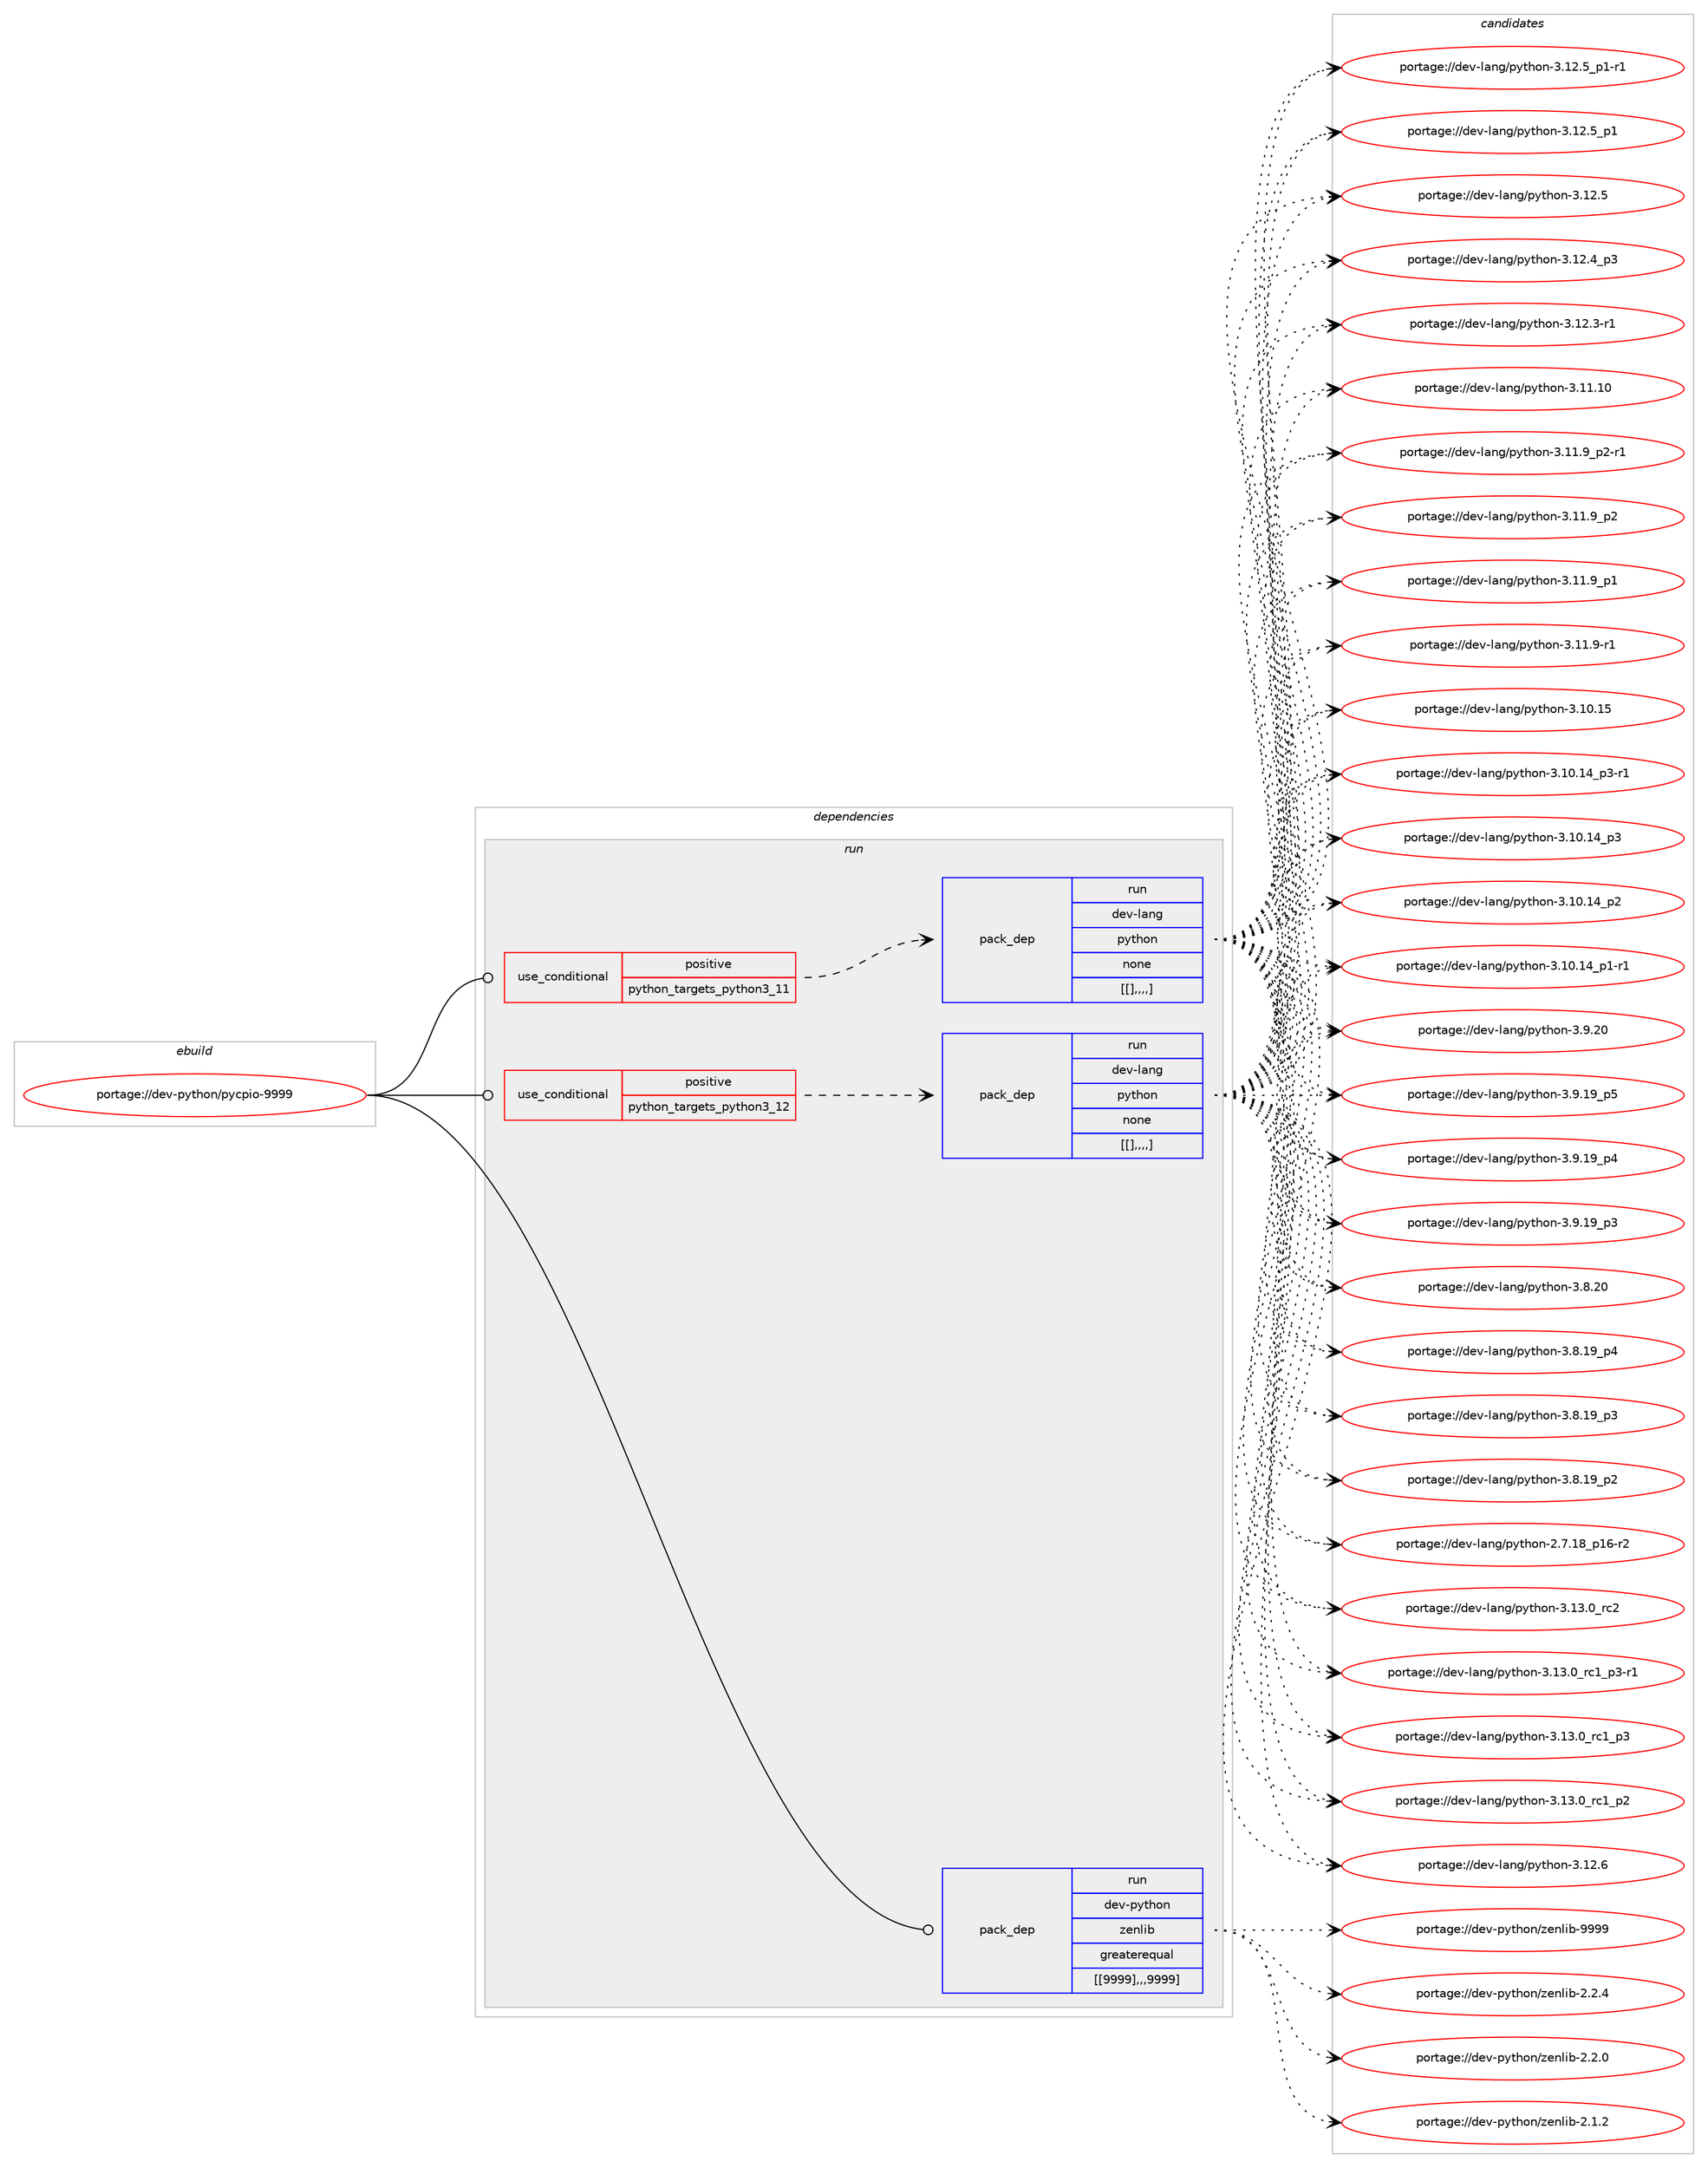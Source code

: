 digraph prolog {

# *************
# Graph options
# *************

newrank=true;
concentrate=true;
compound=true;
graph [rankdir=LR,fontname=Helvetica,fontsize=10,ranksep=1.5];#, ranksep=2.5, nodesep=0.2];
edge  [arrowhead=vee];
node  [fontname=Helvetica,fontsize=10];

# **********
# The ebuild
# **********

subgraph cluster_leftcol {
color=gray;
label=<<i>ebuild</i>>;
id [label="portage://dev-python/pycpio-9999", color=red, width=4, href="../dev-python/pycpio-9999.svg"];
}

# ****************
# The dependencies
# ****************

subgraph cluster_midcol {
color=gray;
label=<<i>dependencies</i>>;
subgraph cluster_compile {
fillcolor="#eeeeee";
style=filled;
label=<<i>compile</i>>;
}
subgraph cluster_compileandrun {
fillcolor="#eeeeee";
style=filled;
label=<<i>compile and run</i>>;
}
subgraph cluster_run {
fillcolor="#eeeeee";
style=filled;
label=<<i>run</i>>;
subgraph cond37500 {
dependency157536 [label=<<TABLE BORDER="0" CELLBORDER="1" CELLSPACING="0" CELLPADDING="4"><TR><TD ROWSPAN="3" CELLPADDING="10">use_conditional</TD></TR><TR><TD>positive</TD></TR><TR><TD>python_targets_python3_11</TD></TR></TABLE>>, shape=none, color=red];
subgraph pack118816 {
dependency157537 [label=<<TABLE BORDER="0" CELLBORDER="1" CELLSPACING="0" CELLPADDING="4" WIDTH="220"><TR><TD ROWSPAN="6" CELLPADDING="30">pack_dep</TD></TR><TR><TD WIDTH="110">run</TD></TR><TR><TD>dev-lang</TD></TR><TR><TD>python</TD></TR><TR><TD>none</TD></TR><TR><TD>[[],,,,]</TD></TR></TABLE>>, shape=none, color=blue];
}
dependency157536:e -> dependency157537:w [weight=20,style="dashed",arrowhead="vee"];
}
id:e -> dependency157536:w [weight=20,style="solid",arrowhead="odot"];
subgraph cond37501 {
dependency157538 [label=<<TABLE BORDER="0" CELLBORDER="1" CELLSPACING="0" CELLPADDING="4"><TR><TD ROWSPAN="3" CELLPADDING="10">use_conditional</TD></TR><TR><TD>positive</TD></TR><TR><TD>python_targets_python3_12</TD></TR></TABLE>>, shape=none, color=red];
subgraph pack118817 {
dependency157539 [label=<<TABLE BORDER="0" CELLBORDER="1" CELLSPACING="0" CELLPADDING="4" WIDTH="220"><TR><TD ROWSPAN="6" CELLPADDING="30">pack_dep</TD></TR><TR><TD WIDTH="110">run</TD></TR><TR><TD>dev-lang</TD></TR><TR><TD>python</TD></TR><TR><TD>none</TD></TR><TR><TD>[[],,,,]</TD></TR></TABLE>>, shape=none, color=blue];
}
dependency157538:e -> dependency157539:w [weight=20,style="dashed",arrowhead="vee"];
}
id:e -> dependency157538:w [weight=20,style="solid",arrowhead="odot"];
subgraph pack118818 {
dependency157540 [label=<<TABLE BORDER="0" CELLBORDER="1" CELLSPACING="0" CELLPADDING="4" WIDTH="220"><TR><TD ROWSPAN="6" CELLPADDING="30">pack_dep</TD></TR><TR><TD WIDTH="110">run</TD></TR><TR><TD>dev-python</TD></TR><TR><TD>zenlib</TD></TR><TR><TD>greaterequal</TD></TR><TR><TD>[[9999],,,9999]</TD></TR></TABLE>>, shape=none, color=blue];
}
id:e -> dependency157540:w [weight=20,style="solid",arrowhead="odot"];
}
}

# **************
# The candidates
# **************

subgraph cluster_choices {
rank=same;
color=gray;
label=<<i>candidates</i>>;

subgraph choice118816 {
color=black;
nodesep=1;
choice10010111845108971101034711212111610411111045514649514648951149950 [label="portage://dev-lang/python-3.13.0_rc2", color=red, width=4,href="../dev-lang/python-3.13.0_rc2.svg"];
choice1001011184510897110103471121211161041111104551464951464895114994995112514511449 [label="portage://dev-lang/python-3.13.0_rc1_p3-r1", color=red, width=4,href="../dev-lang/python-3.13.0_rc1_p3-r1.svg"];
choice100101118451089711010347112121116104111110455146495146489511499499511251 [label="portage://dev-lang/python-3.13.0_rc1_p3", color=red, width=4,href="../dev-lang/python-3.13.0_rc1_p3.svg"];
choice100101118451089711010347112121116104111110455146495146489511499499511250 [label="portage://dev-lang/python-3.13.0_rc1_p2", color=red, width=4,href="../dev-lang/python-3.13.0_rc1_p2.svg"];
choice10010111845108971101034711212111610411111045514649504654 [label="portage://dev-lang/python-3.12.6", color=red, width=4,href="../dev-lang/python-3.12.6.svg"];
choice1001011184510897110103471121211161041111104551464950465395112494511449 [label="portage://dev-lang/python-3.12.5_p1-r1", color=red, width=4,href="../dev-lang/python-3.12.5_p1-r1.svg"];
choice100101118451089711010347112121116104111110455146495046539511249 [label="portage://dev-lang/python-3.12.5_p1", color=red, width=4,href="../dev-lang/python-3.12.5_p1.svg"];
choice10010111845108971101034711212111610411111045514649504653 [label="portage://dev-lang/python-3.12.5", color=red, width=4,href="../dev-lang/python-3.12.5.svg"];
choice100101118451089711010347112121116104111110455146495046529511251 [label="portage://dev-lang/python-3.12.4_p3", color=red, width=4,href="../dev-lang/python-3.12.4_p3.svg"];
choice100101118451089711010347112121116104111110455146495046514511449 [label="portage://dev-lang/python-3.12.3-r1", color=red, width=4,href="../dev-lang/python-3.12.3-r1.svg"];
choice1001011184510897110103471121211161041111104551464949464948 [label="portage://dev-lang/python-3.11.10", color=red, width=4,href="../dev-lang/python-3.11.10.svg"];
choice1001011184510897110103471121211161041111104551464949465795112504511449 [label="portage://dev-lang/python-3.11.9_p2-r1", color=red, width=4,href="../dev-lang/python-3.11.9_p2-r1.svg"];
choice100101118451089711010347112121116104111110455146494946579511250 [label="portage://dev-lang/python-3.11.9_p2", color=red, width=4,href="../dev-lang/python-3.11.9_p2.svg"];
choice100101118451089711010347112121116104111110455146494946579511249 [label="portage://dev-lang/python-3.11.9_p1", color=red, width=4,href="../dev-lang/python-3.11.9_p1.svg"];
choice100101118451089711010347112121116104111110455146494946574511449 [label="portage://dev-lang/python-3.11.9-r1", color=red, width=4,href="../dev-lang/python-3.11.9-r1.svg"];
choice1001011184510897110103471121211161041111104551464948464953 [label="portage://dev-lang/python-3.10.15", color=red, width=4,href="../dev-lang/python-3.10.15.svg"];
choice100101118451089711010347112121116104111110455146494846495295112514511449 [label="portage://dev-lang/python-3.10.14_p3-r1", color=red, width=4,href="../dev-lang/python-3.10.14_p3-r1.svg"];
choice10010111845108971101034711212111610411111045514649484649529511251 [label="portage://dev-lang/python-3.10.14_p3", color=red, width=4,href="../dev-lang/python-3.10.14_p3.svg"];
choice10010111845108971101034711212111610411111045514649484649529511250 [label="portage://dev-lang/python-3.10.14_p2", color=red, width=4,href="../dev-lang/python-3.10.14_p2.svg"];
choice100101118451089711010347112121116104111110455146494846495295112494511449 [label="portage://dev-lang/python-3.10.14_p1-r1", color=red, width=4,href="../dev-lang/python-3.10.14_p1-r1.svg"];
choice10010111845108971101034711212111610411111045514657465048 [label="portage://dev-lang/python-3.9.20", color=red, width=4,href="../dev-lang/python-3.9.20.svg"];
choice100101118451089711010347112121116104111110455146574649579511253 [label="portage://dev-lang/python-3.9.19_p5", color=red, width=4,href="../dev-lang/python-3.9.19_p5.svg"];
choice100101118451089711010347112121116104111110455146574649579511252 [label="portage://dev-lang/python-3.9.19_p4", color=red, width=4,href="../dev-lang/python-3.9.19_p4.svg"];
choice100101118451089711010347112121116104111110455146574649579511251 [label="portage://dev-lang/python-3.9.19_p3", color=red, width=4,href="../dev-lang/python-3.9.19_p3.svg"];
choice10010111845108971101034711212111610411111045514656465048 [label="portage://dev-lang/python-3.8.20", color=red, width=4,href="../dev-lang/python-3.8.20.svg"];
choice100101118451089711010347112121116104111110455146564649579511252 [label="portage://dev-lang/python-3.8.19_p4", color=red, width=4,href="../dev-lang/python-3.8.19_p4.svg"];
choice100101118451089711010347112121116104111110455146564649579511251 [label="portage://dev-lang/python-3.8.19_p3", color=red, width=4,href="../dev-lang/python-3.8.19_p3.svg"];
choice100101118451089711010347112121116104111110455146564649579511250 [label="portage://dev-lang/python-3.8.19_p2", color=red, width=4,href="../dev-lang/python-3.8.19_p2.svg"];
choice100101118451089711010347112121116104111110455046554649569511249544511450 [label="portage://dev-lang/python-2.7.18_p16-r2", color=red, width=4,href="../dev-lang/python-2.7.18_p16-r2.svg"];
dependency157537:e -> choice10010111845108971101034711212111610411111045514649514648951149950:w [style=dotted,weight="100"];
dependency157537:e -> choice1001011184510897110103471121211161041111104551464951464895114994995112514511449:w [style=dotted,weight="100"];
dependency157537:e -> choice100101118451089711010347112121116104111110455146495146489511499499511251:w [style=dotted,weight="100"];
dependency157537:e -> choice100101118451089711010347112121116104111110455146495146489511499499511250:w [style=dotted,weight="100"];
dependency157537:e -> choice10010111845108971101034711212111610411111045514649504654:w [style=dotted,weight="100"];
dependency157537:e -> choice1001011184510897110103471121211161041111104551464950465395112494511449:w [style=dotted,weight="100"];
dependency157537:e -> choice100101118451089711010347112121116104111110455146495046539511249:w [style=dotted,weight="100"];
dependency157537:e -> choice10010111845108971101034711212111610411111045514649504653:w [style=dotted,weight="100"];
dependency157537:e -> choice100101118451089711010347112121116104111110455146495046529511251:w [style=dotted,weight="100"];
dependency157537:e -> choice100101118451089711010347112121116104111110455146495046514511449:w [style=dotted,weight="100"];
dependency157537:e -> choice1001011184510897110103471121211161041111104551464949464948:w [style=dotted,weight="100"];
dependency157537:e -> choice1001011184510897110103471121211161041111104551464949465795112504511449:w [style=dotted,weight="100"];
dependency157537:e -> choice100101118451089711010347112121116104111110455146494946579511250:w [style=dotted,weight="100"];
dependency157537:e -> choice100101118451089711010347112121116104111110455146494946579511249:w [style=dotted,weight="100"];
dependency157537:e -> choice100101118451089711010347112121116104111110455146494946574511449:w [style=dotted,weight="100"];
dependency157537:e -> choice1001011184510897110103471121211161041111104551464948464953:w [style=dotted,weight="100"];
dependency157537:e -> choice100101118451089711010347112121116104111110455146494846495295112514511449:w [style=dotted,weight="100"];
dependency157537:e -> choice10010111845108971101034711212111610411111045514649484649529511251:w [style=dotted,weight="100"];
dependency157537:e -> choice10010111845108971101034711212111610411111045514649484649529511250:w [style=dotted,weight="100"];
dependency157537:e -> choice100101118451089711010347112121116104111110455146494846495295112494511449:w [style=dotted,weight="100"];
dependency157537:e -> choice10010111845108971101034711212111610411111045514657465048:w [style=dotted,weight="100"];
dependency157537:e -> choice100101118451089711010347112121116104111110455146574649579511253:w [style=dotted,weight="100"];
dependency157537:e -> choice100101118451089711010347112121116104111110455146574649579511252:w [style=dotted,weight="100"];
dependency157537:e -> choice100101118451089711010347112121116104111110455146574649579511251:w [style=dotted,weight="100"];
dependency157537:e -> choice10010111845108971101034711212111610411111045514656465048:w [style=dotted,weight="100"];
dependency157537:e -> choice100101118451089711010347112121116104111110455146564649579511252:w [style=dotted,weight="100"];
dependency157537:e -> choice100101118451089711010347112121116104111110455146564649579511251:w [style=dotted,weight="100"];
dependency157537:e -> choice100101118451089711010347112121116104111110455146564649579511250:w [style=dotted,weight="100"];
dependency157537:e -> choice100101118451089711010347112121116104111110455046554649569511249544511450:w [style=dotted,weight="100"];
}
subgraph choice118817 {
color=black;
nodesep=1;
choice10010111845108971101034711212111610411111045514649514648951149950 [label="portage://dev-lang/python-3.13.0_rc2", color=red, width=4,href="../dev-lang/python-3.13.0_rc2.svg"];
choice1001011184510897110103471121211161041111104551464951464895114994995112514511449 [label="portage://dev-lang/python-3.13.0_rc1_p3-r1", color=red, width=4,href="../dev-lang/python-3.13.0_rc1_p3-r1.svg"];
choice100101118451089711010347112121116104111110455146495146489511499499511251 [label="portage://dev-lang/python-3.13.0_rc1_p3", color=red, width=4,href="../dev-lang/python-3.13.0_rc1_p3.svg"];
choice100101118451089711010347112121116104111110455146495146489511499499511250 [label="portage://dev-lang/python-3.13.0_rc1_p2", color=red, width=4,href="../dev-lang/python-3.13.0_rc1_p2.svg"];
choice10010111845108971101034711212111610411111045514649504654 [label="portage://dev-lang/python-3.12.6", color=red, width=4,href="../dev-lang/python-3.12.6.svg"];
choice1001011184510897110103471121211161041111104551464950465395112494511449 [label="portage://dev-lang/python-3.12.5_p1-r1", color=red, width=4,href="../dev-lang/python-3.12.5_p1-r1.svg"];
choice100101118451089711010347112121116104111110455146495046539511249 [label="portage://dev-lang/python-3.12.5_p1", color=red, width=4,href="../dev-lang/python-3.12.5_p1.svg"];
choice10010111845108971101034711212111610411111045514649504653 [label="portage://dev-lang/python-3.12.5", color=red, width=4,href="../dev-lang/python-3.12.5.svg"];
choice100101118451089711010347112121116104111110455146495046529511251 [label="portage://dev-lang/python-3.12.4_p3", color=red, width=4,href="../dev-lang/python-3.12.4_p3.svg"];
choice100101118451089711010347112121116104111110455146495046514511449 [label="portage://dev-lang/python-3.12.3-r1", color=red, width=4,href="../dev-lang/python-3.12.3-r1.svg"];
choice1001011184510897110103471121211161041111104551464949464948 [label="portage://dev-lang/python-3.11.10", color=red, width=4,href="../dev-lang/python-3.11.10.svg"];
choice1001011184510897110103471121211161041111104551464949465795112504511449 [label="portage://dev-lang/python-3.11.9_p2-r1", color=red, width=4,href="../dev-lang/python-3.11.9_p2-r1.svg"];
choice100101118451089711010347112121116104111110455146494946579511250 [label="portage://dev-lang/python-3.11.9_p2", color=red, width=4,href="../dev-lang/python-3.11.9_p2.svg"];
choice100101118451089711010347112121116104111110455146494946579511249 [label="portage://dev-lang/python-3.11.9_p1", color=red, width=4,href="../dev-lang/python-3.11.9_p1.svg"];
choice100101118451089711010347112121116104111110455146494946574511449 [label="portage://dev-lang/python-3.11.9-r1", color=red, width=4,href="../dev-lang/python-3.11.9-r1.svg"];
choice1001011184510897110103471121211161041111104551464948464953 [label="portage://dev-lang/python-3.10.15", color=red, width=4,href="../dev-lang/python-3.10.15.svg"];
choice100101118451089711010347112121116104111110455146494846495295112514511449 [label="portage://dev-lang/python-3.10.14_p3-r1", color=red, width=4,href="../dev-lang/python-3.10.14_p3-r1.svg"];
choice10010111845108971101034711212111610411111045514649484649529511251 [label="portage://dev-lang/python-3.10.14_p3", color=red, width=4,href="../dev-lang/python-3.10.14_p3.svg"];
choice10010111845108971101034711212111610411111045514649484649529511250 [label="portage://dev-lang/python-3.10.14_p2", color=red, width=4,href="../dev-lang/python-3.10.14_p2.svg"];
choice100101118451089711010347112121116104111110455146494846495295112494511449 [label="portage://dev-lang/python-3.10.14_p1-r1", color=red, width=4,href="../dev-lang/python-3.10.14_p1-r1.svg"];
choice10010111845108971101034711212111610411111045514657465048 [label="portage://dev-lang/python-3.9.20", color=red, width=4,href="../dev-lang/python-3.9.20.svg"];
choice100101118451089711010347112121116104111110455146574649579511253 [label="portage://dev-lang/python-3.9.19_p5", color=red, width=4,href="../dev-lang/python-3.9.19_p5.svg"];
choice100101118451089711010347112121116104111110455146574649579511252 [label="portage://dev-lang/python-3.9.19_p4", color=red, width=4,href="../dev-lang/python-3.9.19_p4.svg"];
choice100101118451089711010347112121116104111110455146574649579511251 [label="portage://dev-lang/python-3.9.19_p3", color=red, width=4,href="../dev-lang/python-3.9.19_p3.svg"];
choice10010111845108971101034711212111610411111045514656465048 [label="portage://dev-lang/python-3.8.20", color=red, width=4,href="../dev-lang/python-3.8.20.svg"];
choice100101118451089711010347112121116104111110455146564649579511252 [label="portage://dev-lang/python-3.8.19_p4", color=red, width=4,href="../dev-lang/python-3.8.19_p4.svg"];
choice100101118451089711010347112121116104111110455146564649579511251 [label="portage://dev-lang/python-3.8.19_p3", color=red, width=4,href="../dev-lang/python-3.8.19_p3.svg"];
choice100101118451089711010347112121116104111110455146564649579511250 [label="portage://dev-lang/python-3.8.19_p2", color=red, width=4,href="../dev-lang/python-3.8.19_p2.svg"];
choice100101118451089711010347112121116104111110455046554649569511249544511450 [label="portage://dev-lang/python-2.7.18_p16-r2", color=red, width=4,href="../dev-lang/python-2.7.18_p16-r2.svg"];
dependency157539:e -> choice10010111845108971101034711212111610411111045514649514648951149950:w [style=dotted,weight="100"];
dependency157539:e -> choice1001011184510897110103471121211161041111104551464951464895114994995112514511449:w [style=dotted,weight="100"];
dependency157539:e -> choice100101118451089711010347112121116104111110455146495146489511499499511251:w [style=dotted,weight="100"];
dependency157539:e -> choice100101118451089711010347112121116104111110455146495146489511499499511250:w [style=dotted,weight="100"];
dependency157539:e -> choice10010111845108971101034711212111610411111045514649504654:w [style=dotted,weight="100"];
dependency157539:e -> choice1001011184510897110103471121211161041111104551464950465395112494511449:w [style=dotted,weight="100"];
dependency157539:e -> choice100101118451089711010347112121116104111110455146495046539511249:w [style=dotted,weight="100"];
dependency157539:e -> choice10010111845108971101034711212111610411111045514649504653:w [style=dotted,weight="100"];
dependency157539:e -> choice100101118451089711010347112121116104111110455146495046529511251:w [style=dotted,weight="100"];
dependency157539:e -> choice100101118451089711010347112121116104111110455146495046514511449:w [style=dotted,weight="100"];
dependency157539:e -> choice1001011184510897110103471121211161041111104551464949464948:w [style=dotted,weight="100"];
dependency157539:e -> choice1001011184510897110103471121211161041111104551464949465795112504511449:w [style=dotted,weight="100"];
dependency157539:e -> choice100101118451089711010347112121116104111110455146494946579511250:w [style=dotted,weight="100"];
dependency157539:e -> choice100101118451089711010347112121116104111110455146494946579511249:w [style=dotted,weight="100"];
dependency157539:e -> choice100101118451089711010347112121116104111110455146494946574511449:w [style=dotted,weight="100"];
dependency157539:e -> choice1001011184510897110103471121211161041111104551464948464953:w [style=dotted,weight="100"];
dependency157539:e -> choice100101118451089711010347112121116104111110455146494846495295112514511449:w [style=dotted,weight="100"];
dependency157539:e -> choice10010111845108971101034711212111610411111045514649484649529511251:w [style=dotted,weight="100"];
dependency157539:e -> choice10010111845108971101034711212111610411111045514649484649529511250:w [style=dotted,weight="100"];
dependency157539:e -> choice100101118451089711010347112121116104111110455146494846495295112494511449:w [style=dotted,weight="100"];
dependency157539:e -> choice10010111845108971101034711212111610411111045514657465048:w [style=dotted,weight="100"];
dependency157539:e -> choice100101118451089711010347112121116104111110455146574649579511253:w [style=dotted,weight="100"];
dependency157539:e -> choice100101118451089711010347112121116104111110455146574649579511252:w [style=dotted,weight="100"];
dependency157539:e -> choice100101118451089711010347112121116104111110455146574649579511251:w [style=dotted,weight="100"];
dependency157539:e -> choice10010111845108971101034711212111610411111045514656465048:w [style=dotted,weight="100"];
dependency157539:e -> choice100101118451089711010347112121116104111110455146564649579511252:w [style=dotted,weight="100"];
dependency157539:e -> choice100101118451089711010347112121116104111110455146564649579511251:w [style=dotted,weight="100"];
dependency157539:e -> choice100101118451089711010347112121116104111110455146564649579511250:w [style=dotted,weight="100"];
dependency157539:e -> choice100101118451089711010347112121116104111110455046554649569511249544511450:w [style=dotted,weight="100"];
}
subgraph choice118818 {
color=black;
nodesep=1;
choice1001011184511212111610411111047122101110108105984557575757 [label="portage://dev-python/zenlib-9999", color=red, width=4,href="../dev-python/zenlib-9999.svg"];
choice100101118451121211161041111104712210111010810598455046504652 [label="portage://dev-python/zenlib-2.2.4", color=red, width=4,href="../dev-python/zenlib-2.2.4.svg"];
choice100101118451121211161041111104712210111010810598455046504648 [label="portage://dev-python/zenlib-2.2.0", color=red, width=4,href="../dev-python/zenlib-2.2.0.svg"];
choice100101118451121211161041111104712210111010810598455046494650 [label="portage://dev-python/zenlib-2.1.2", color=red, width=4,href="../dev-python/zenlib-2.1.2.svg"];
dependency157540:e -> choice1001011184511212111610411111047122101110108105984557575757:w [style=dotted,weight="100"];
dependency157540:e -> choice100101118451121211161041111104712210111010810598455046504652:w [style=dotted,weight="100"];
dependency157540:e -> choice100101118451121211161041111104712210111010810598455046504648:w [style=dotted,weight="100"];
dependency157540:e -> choice100101118451121211161041111104712210111010810598455046494650:w [style=dotted,weight="100"];
}
}

}
